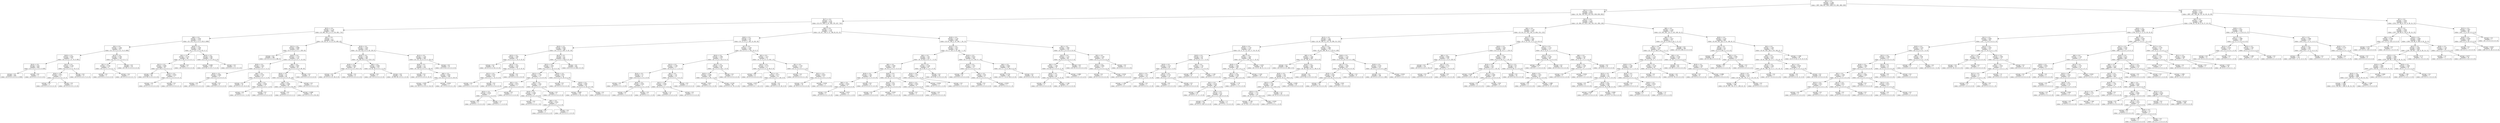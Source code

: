 digraph Tree {
node [shape=box] ;
0 [label="X[2] <= 0.5\nentropy = 3.168\nsamples = 8509\nvalue = [997, 944, 947, 959, 1000, 972, 891, 860, 939]"] ;
1 [label="X[11] <= 0.5\nentropy = 2.935\nsamples = 6220\nvalue = [0, 763, 783, 923, 253, 931, 828, 836, 903]"] ;
0 -> 1 [labeldistance=2.5, labelangle=45, headlabel="True"] ;
2 [label="X[17] <= 0.5\nentropy = 2.52\nsamples = 3156\nvalue = [0, 473, 308, 0, 19, 788, 276, 547, 745]"] ;
1 -> 2 ;
3 [label="X[23] <= 0.5\nentropy = 2.178\nsamples = 1965\nvalue = [0, 366, 202, 0, 4, 0, 214, 465, 714]"] ;
2 -> 3 ;
4 [label="X[8] <= 0.5\nentropy = 1.634\nsamples = 1121\nvalue = [0, 134, 155, 0, 4, 0, 159, 0, 669]"] ;
3 -> 4 ;
5 [label="X[5] <= 0.5\nentropy = 1.045\nsamples = 877\nvalue = [0, 131, 0, 0, 4, 0, 74, 0, 668]"] ;
4 -> 5 ;
6 [label="X[20] <= 0.5\nentropy = 0.497\nsamples = 737\nvalue = [0, 0, 0, 0, 2, 0, 74, 0, 661]"] ;
5 -> 6 ;
7 [label="X[14] <= 0.5\nentropy = 0.03\nsamples = 660\nvalue = [0, 0, 0, 0, 2, 0, 0, 0, 658]"] ;
6 -> 7 ;
8 [label="entropy = 0.0\nsamples = 658\nvalue = [0, 0, 0, 0, 0, 0, 0, 0, 658]"] ;
7 -> 8 ;
9 [label="entropy = 0.0\nsamples = 2\nvalue = [0, 0, 0, 0, 2, 0, 0, 0, 0]"] ;
7 -> 9 ;
10 [label="X[15] <= 0.5\nentropy = 0.238\nsamples = 77\nvalue = [0, 0, 0, 0, 0, 0, 74, 0, 3]"] ;
6 -> 10 ;
11 [label="X[24] <= 0.5\nentropy = 0.971\nsamples = 5\nvalue = [0, 0, 0, 0, 0, 0, 2, 0, 3]"] ;
10 -> 11 ;
12 [label="entropy = 0.0\nsamples = 3\nvalue = [0, 0, 0, 0, 0, 0, 0, 0, 3]"] ;
11 -> 12 ;
13 [label="entropy = 0.0\nsamples = 2\nvalue = [0, 0, 0, 0, 0, 0, 2, 0, 0]"] ;
11 -> 13 ;
14 [label="entropy = 0.0\nsamples = 72\nvalue = [0, 0, 0, 0, 0, 0, 72, 0, 0]"] ;
10 -> 14 ;
15 [label="X[13] <= 0.5\nentropy = 0.393\nsamples = 140\nvalue = [0, 131, 0, 0, 2, 0, 0, 0, 7]"] ;
5 -> 15 ;
16 [label="X[1] <= 0.5\nentropy = 0.764\nsamples = 9\nvalue = [0, 0, 0, 0, 2, 0, 0, 0, 7]"] ;
15 -> 16 ;
17 [label="entropy = 0.0\nsamples = 2\nvalue = [0, 0, 0, 0, 2, 0, 0, 0, 0]"] ;
16 -> 17 ;
18 [label="entropy = 0.0\nsamples = 7\nvalue = [0, 0, 0, 0, 0, 0, 0, 0, 7]"] ;
16 -> 18 ;
19 [label="entropy = 0.0\nsamples = 131\nvalue = [0, 131, 0, 0, 0, 0, 0, 0, 0]"] ;
15 -> 19 ;
20 [label="X[20] <= 0.5\nentropy = 1.056\nsamples = 244\nvalue = [0, 3, 155, 0, 0, 0, 85, 0, 1]"] ;
4 -> 20 ;
21 [label="X[5] <= 0.5\nentropy = 0.279\nsamples = 98\nvalue = [0, 3, 94, 0, 0, 0, 0, 0, 1]"] ;
20 -> 21 ;
22 [label="X[12] <= 0.5\nentropy = 0.084\nsamples = 95\nvalue = [0, 0, 94, 0, 0, 0, 0, 0, 1]"] ;
21 -> 22 ;
23 [label="entropy = 0.0\nsamples = 92\nvalue = [0, 0, 92, 0, 0, 0, 0, 0, 0]"] ;
22 -> 23 ;
24 [label="X[22] <= 0.5\nentropy = 0.918\nsamples = 3\nvalue = [0, 0, 2, 0, 0, 0, 0, 0, 1]"] ;
22 -> 24 ;
25 [label="entropy = 0.0\nsamples = 2\nvalue = [0, 0, 2, 0, 0, 0, 0, 0, 0]"] ;
24 -> 25 ;
26 [label="entropy = 0.0\nsamples = 1\nvalue = [0, 0, 0, 0, 0, 0, 0, 0, 1]"] ;
24 -> 26 ;
27 [label="entropy = 0.0\nsamples = 3\nvalue = [0, 3, 0, 0, 0, 0, 0, 0, 0]"] ;
21 -> 27 ;
28 [label="X[10] <= 0.5\nentropy = 0.98\nsamples = 146\nvalue = [0, 0, 61, 0, 0, 0, 85, 0, 0]"] ;
20 -> 28 ;
29 [label="entropy = 0.995\nsamples = 133\nvalue = [0, 0, 61, 0, 0, 0, 72, 0, 0]"] ;
28 -> 29 ;
30 [label="entropy = 0.0\nsamples = 13\nvalue = [0, 0, 0, 0, 0, 0, 13, 0, 0]"] ;
28 -> 30 ;
31 [label="X[5] <= 0.5\nentropy = 1.7\nsamples = 844\nvalue = [0, 232, 47, 0, 0, 0, 55, 465, 45]"] ;
3 -> 31 ;
32 [label="X[12] <= 0.5\nentropy = 0.888\nsamples = 410\nvalue = [0, 0, 9, 0, 0, 0, 17, 339, 45]"] ;
31 -> 32 ;
33 [label="entropy = 0.0\nsamples = 286\nvalue = [0, 0, 0, 0, 0, 0, 0, 286, 0]"] ;
32 -> 33 ;
34 [label="X[19] <= 0.5\nentropy = 1.723\nsamples = 124\nvalue = [0, 0, 9, 0, 0, 0, 17, 53, 45]"] ;
32 -> 34 ;
35 [label="X[20] <= 0.5\nentropy = 1.624\nsamples = 32\nvalue = [0, 0, 9, 0, 0, 0, 17, 4, 2]"] ;
34 -> 35 ;
36 [label="X[25] <= 0.5\nentropy = 0.684\nsamples = 11\nvalue = [0, 0, 9, 0, 0, 0, 0, 0, 2]"] ;
35 -> 36 ;
37 [label="entropy = 0.0\nsamples = 2\nvalue = [0, 0, 0, 0, 0, 0, 0, 0, 2]"] ;
36 -> 37 ;
38 [label="entropy = 0.0\nsamples = 9\nvalue = [0, 0, 9, 0, 0, 0, 0, 0, 0]"] ;
36 -> 38 ;
39 [label="X[9] <= 0.5\nentropy = 0.702\nsamples = 21\nvalue = [0, 0, 0, 0, 0, 0, 17, 4, 0]"] ;
35 -> 39 ;
40 [label="entropy = 0.0\nsamples = 10\nvalue = [0, 0, 0, 0, 0, 0, 10, 0, 0]"] ;
39 -> 40 ;
41 [label="X[3] <= 0.5\nentropy = 0.946\nsamples = 11\nvalue = [0, 0, 0, 0, 0, 0, 7, 4, 0]"] ;
39 -> 41 ;
42 [label="entropy = 0.0\nsamples = 7\nvalue = [0, 0, 0, 0, 0, 0, 7, 0, 0]"] ;
41 -> 42 ;
43 [label="entropy = 0.0\nsamples = 4\nvalue = [0, 0, 0, 0, 0, 0, 0, 4, 0]"] ;
41 -> 43 ;
44 [label="X[8] <= 0.5\nentropy = 0.997\nsamples = 92\nvalue = [0, 0, 0, 0, 0, 0, 0, 49, 43]"] ;
34 -> 44 ;
45 [label="X[24] <= 0.5\nentropy = 1.0\nsamples = 84\nvalue = [0, 0, 0, 0, 0, 0, 0, 41, 43]"] ;
44 -> 45 ;
46 [label="X[6] <= 0.5\nentropy = 0.998\nsamples = 82\nvalue = [0, 0, 0, 0, 0, 0, 0, 39, 43]"] ;
45 -> 46 ;
47 [label="entropy = 0.0\nsamples = 1\nvalue = [0, 0, 0, 0, 0, 0, 0, 0, 1]"] ;
46 -> 47 ;
48 [label="entropy = 0.999\nsamples = 81\nvalue = [0, 0, 0, 0, 0, 0, 0, 39, 42]"] ;
46 -> 48 ;
49 [label="entropy = 0.0\nsamples = 2\nvalue = [0, 0, 0, 0, 0, 0, 0, 2, 0]"] ;
45 -> 49 ;
50 [label="entropy = 0.0\nsamples = 8\nvalue = [0, 0, 0, 0, 0, 0, 0, 8, 0]"] ;
44 -> 50 ;
51 [label="X[19] <= 0.5\nentropy = 1.616\nsamples = 434\nvalue = [0, 232, 38, 0, 0, 0, 38, 126, 0]"] ;
31 -> 51 ;
52 [label="X[16] <= 0.5\nentropy = 1.361\nsamples = 166\nvalue = [0, 100, 28, 0, 0, 0, 38, 0, 0]"] ;
51 -> 52 ;
53 [label="X[18] <= 0.5\nentropy = 0.684\nsamples = 44\nvalue = [0, 8, 0, 0, 0, 0, 36, 0, 0]"] ;
52 -> 53 ;
54 [label="entropy = 0.0\nsamples = 36\nvalue = [0, 0, 0, 0, 0, 0, 36, 0, 0]"] ;
53 -> 54 ;
55 [label="entropy = 0.0\nsamples = 8\nvalue = [0, 8, 0, 0, 0, 0, 0, 0, 0]"] ;
53 -> 55 ;
56 [label="X[8] <= 0.5\nentropy = 0.892\nsamples = 122\nvalue = [0, 92, 28, 0, 0, 0, 2, 0, 0]"] ;
52 -> 56 ;
57 [label="entropy = 0.0\nsamples = 2\nvalue = [0, 2, 0, 0, 0, 0, 0, 0, 0]"] ;
56 -> 57 ;
58 [label="entropy = 0.9\nsamples = 120\nvalue = [0, 90, 28, 0, 0, 0, 2, 0, 0]"] ;
56 -> 58 ;
59 [label="X[13] <= 0.5\nentropy = 1.192\nsamples = 268\nvalue = [0, 132, 10, 0, 0, 0, 0, 126, 0]"] ;
51 -> 59 ;
60 [label="X[26] <= 0.5\nentropy = 1.0\nsamples = 258\nvalue = [0, 132, 0, 0, 0, 0, 0, 126, 0]"] ;
59 -> 60 ;
61 [label="entropy = 0.0\nsamples = 10\nvalue = [0, 0, 0, 0, 0, 0, 0, 10, 0]"] ;
60 -> 61 ;
62 [label="X[8] <= 0.5\nentropy = 0.997\nsamples = 248\nvalue = [0, 132, 0, 0, 0, 0, 0, 116, 0]"] ;
60 -> 62 ;
63 [label="entropy = 0.997\nsamples = 245\nvalue = [0, 131, 0, 0, 0, 0, 0, 114, 0]"] ;
62 -> 63 ;
64 [label="entropy = 0.918\nsamples = 3\nvalue = [0, 1, 0, 0, 0, 0, 0, 2, 0]"] ;
62 -> 64 ;
65 [label="entropy = 0.0\nsamples = 10\nvalue = [0, 0, 10, 0, 0, 0, 0, 0, 0]"] ;
59 -> 65 ;
66 [label="X[8] <= 0.5\nentropy = 1.721\nsamples = 1191\nvalue = [0, 107, 106, 0, 15, 788, 62, 82, 31]"] ;
2 -> 66 ;
67 [label="X[20] <= 0.5\nentropy = 1.07\nsamples = 731\nvalue = [0, 15, 0, 0, 5, 592, 55, 48, 16]"] ;
66 -> 67 ;
68 [label="X[10] <= 0.5\nentropy = 0.641\nsamples = 548\nvalue = [0, 2, 0, 0, 3, 487, 0, 42, 14]"] ;
67 -> 68 ;
69 [label="X[23] <= 0.5\nentropy = 1.097\nsamples = 67\nvalue = [0, 0, 0, 0, 1, 33, 0, 33, 0]"] ;
68 -> 69 ;
70 [label="entropy = 0.0\nsamples = 18\nvalue = [0, 0, 0, 0, 0, 18, 0, 0, 0]"] ;
69 -> 70 ;
71 [label="X[13] <= 0.5\nentropy = 1.021\nsamples = 49\nvalue = [0, 0, 0, 0, 1, 15, 0, 33, 0]"] ;
69 -> 71 ;
72 [label="X[12] <= 0.5\nentropy = 0.337\nsamples = 16\nvalue = [0, 0, 0, 0, 1, 15, 0, 0, 0]"] ;
71 -> 72 ;
73 [label="entropy = 0.0\nsamples = 1\nvalue = [0, 0, 0, 0, 1, 0, 0, 0, 0]"] ;
72 -> 73 ;
74 [label="entropy = 0.0\nsamples = 15\nvalue = [0, 0, 0, 0, 0, 15, 0, 0, 0]"] ;
72 -> 74 ;
75 [label="entropy = 0.0\nsamples = 33\nvalue = [0, 0, 0, 0, 0, 0, 0, 33, 0]"] ;
71 -> 75 ;
76 [label="X[13] <= 0.5\nentropy = 0.4\nsamples = 481\nvalue = [0, 2, 0, 0, 2, 454, 0, 9, 14]"] ;
68 -> 76 ;
77 [label="X[22] <= 0.5\nentropy = 1.832\nsamples = 51\nvalue = [0, 2, 0, 0, 2, 24, 0, 9, 14]"] ;
76 -> 77 ;
78 [label="X[12] <= 0.5\nentropy = 1.703\nsamples = 17\nvalue = [0, 2, 0, 0, 2, 4, 0, 9, 0]"] ;
77 -> 78 ;
79 [label="X[5] <= 0.5\nentropy = 0.971\nsamples = 5\nvalue = [0, 0, 0, 0, 2, 3, 0, 0, 0]"] ;
78 -> 79 ;
80 [label="X[25] <= 0.5\nentropy = 0.918\nsamples = 3\nvalue = [0, 0, 0, 0, 2, 1, 0, 0, 0]"] ;
79 -> 80 ;
81 [label="entropy = 0.0\nsamples = 1\nvalue = [0, 0, 0, 0, 1, 0, 0, 0, 0]"] ;
80 -> 81 ;
82 [label="entropy = 1.0\nsamples = 2\nvalue = [0, 0, 0, 0, 1, 1, 0, 0, 0]"] ;
80 -> 82 ;
83 [label="entropy = 0.0\nsamples = 2\nvalue = [0, 0, 0, 0, 0, 2, 0, 0, 0]"] ;
79 -> 83 ;
84 [label="X[5] <= 0.5\nentropy = 1.041\nsamples = 12\nvalue = [0, 2, 0, 0, 0, 1, 0, 9, 0]"] ;
78 -> 84 ;
85 [label="X[18] <= 0.5\nentropy = 0.469\nsamples = 10\nvalue = [0, 0, 0, 0, 0, 1, 0, 9, 0]"] ;
84 -> 85 ;
86 [label="entropy = 0.0\nsamples = 7\nvalue = [0, 0, 0, 0, 0, 0, 0, 7, 0]"] ;
85 -> 86 ;
87 [label="X[0] <= 0.5\nentropy = 0.918\nsamples = 3\nvalue = [0, 0, 0, 0, 0, 1, 0, 2, 0]"] ;
85 -> 87 ;
88 [label="entropy = 0.0\nsamples = 2\nvalue = [0, 0, 0, 0, 0, 0, 0, 2, 0]"] ;
87 -> 88 ;
89 [label="entropy = 0.0\nsamples = 1\nvalue = [0, 0, 0, 0, 0, 1, 0, 0, 0]"] ;
87 -> 89 ;
90 [label="entropy = 0.0\nsamples = 2\nvalue = [0, 2, 0, 0, 0, 0, 0, 0, 0]"] ;
84 -> 90 ;
91 [label="X[26] <= 0.5\nentropy = 0.977\nsamples = 34\nvalue = [0, 0, 0, 0, 0, 20, 0, 0, 14]"] ;
77 -> 91 ;
92 [label="entropy = 0.0\nsamples = 4\nvalue = [0, 0, 0, 0, 0, 4, 0, 0, 0]"] ;
91 -> 92 ;
93 [label="X[19] <= 0.5\nentropy = 0.997\nsamples = 30\nvalue = [0, 0, 0, 0, 0, 16, 0, 0, 14]"] ;
91 -> 93 ;
94 [label="entropy = 0.992\nsamples = 29\nvalue = [0, 0, 0, 0, 0, 16, 0, 0, 13]"] ;
93 -> 94 ;
95 [label="entropy = 0.0\nsamples = 1\nvalue = [0, 0, 0, 0, 0, 0, 0, 0, 1]"] ;
93 -> 95 ;
96 [label="entropy = 0.0\nsamples = 430\nvalue = [0, 0, 0, 0, 0, 430, 0, 0, 0]"] ;
76 -> 96 ;
97 [label="X[7] <= 0.5\nentropy = 1.556\nsamples = 183\nvalue = [0, 13, 0, 0, 2, 105, 55, 6, 2]"] ;
67 -> 97 ;
98 [label="X[24] <= 0.5\nentropy = 1.004\nsamples = 111\nvalue = [0, 2, 0, 0, 2, 92, 9, 4, 2]"] ;
97 -> 98 ;
99 [label="X[13] <= 0.5\nentropy = 2.108\nsamples = 17\nvalue = [0, 0, 0, 0, 2, 7, 2, 4, 2]"] ;
98 -> 99 ;
100 [label="X[14] <= 0.5\nentropy = 1.0\nsamples = 4\nvalue = [0, 0, 0, 0, 2, 0, 2, 0, 0]"] ;
99 -> 100 ;
101 [label="entropy = 0.0\nsamples = 1\nvalue = [0, 0, 0, 0, 0, 0, 1, 0, 0]"] ;
100 -> 101 ;
102 [label="X[26] <= 0.5\nentropy = 0.918\nsamples = 3\nvalue = [0, 0, 0, 0, 2, 0, 1, 0, 0]"] ;
100 -> 102 ;
103 [label="entropy = 0.0\nsamples = 2\nvalue = [0, 0, 0, 0, 2, 0, 0, 0, 0]"] ;
102 -> 103 ;
104 [label="entropy = 0.0\nsamples = 1\nvalue = [0, 0, 0, 0, 0, 0, 1, 0, 0]"] ;
102 -> 104 ;
105 [label="X[5] <= 0.5\nentropy = 1.42\nsamples = 13\nvalue = [0, 0, 0, 0, 0, 7, 0, 4, 2]"] ;
99 -> 105 ;
106 [label="X[21] <= 0.5\nentropy = 0.946\nsamples = 11\nvalue = [0, 0, 0, 0, 0, 7, 0, 4, 0]"] ;
105 -> 106 ;
107 [label="entropy = 1.0\nsamples = 8\nvalue = [0, 0, 0, 0, 0, 4, 0, 4, 0]"] ;
106 -> 107 ;
108 [label="entropy = 0.0\nsamples = 3\nvalue = [0, 0, 0, 0, 0, 3, 0, 0, 0]"] ;
106 -> 108 ;
109 [label="entropy = 0.0\nsamples = 2\nvalue = [0, 0, 0, 0, 0, 0, 0, 0, 2]"] ;
105 -> 109 ;
110 [label="X[22] <= 0.5\nentropy = 0.529\nsamples = 94\nvalue = [0, 2, 0, 0, 0, 85, 7, 0, 0]"] ;
98 -> 110 ;
111 [label="X[23] <= 0.5\nentropy = 0.388\nsamples = 92\nvalue = [0, 0, 0, 0, 0, 85, 7, 0, 0]"] ;
110 -> 111 ;
112 [label="entropy = 0.811\nsamples = 8\nvalue = [0, 0, 0, 0, 0, 6, 2, 0, 0]"] ;
111 -> 112 ;
113 [label="entropy = 0.326\nsamples = 84\nvalue = [0, 0, 0, 0, 0, 79, 5, 0, 0]"] ;
111 -> 113 ;
114 [label="entropy = 0.0\nsamples = 2\nvalue = [0, 2, 0, 0, 0, 0, 0, 0, 0]"] ;
110 -> 114 ;
115 [label="X[5] <= 0.5\nentropy = 1.417\nsamples = 72\nvalue = [0, 11, 0, 0, 0, 13, 46, 2, 0]"] ;
97 -> 115 ;
116 [label="X[23] <= 0.5\nentropy = 0.775\nsamples = 57\nvalue = [0, 0, 0, 0, 0, 13, 44, 0, 0]"] ;
115 -> 116 ;
117 [label="entropy = 0.0\nsamples = 6\nvalue = [0, 0, 0, 0, 0, 6, 0, 0, 0]"] ;
116 -> 117 ;
118 [label="X[1] <= 0.5\nentropy = 0.577\nsamples = 51\nvalue = [0, 0, 0, 0, 0, 7, 44, 0, 0]"] ;
116 -> 118 ;
119 [label="entropy = 0.977\nsamples = 17\nvalue = [0, 0, 0, 0, 0, 7, 10, 0, 0]"] ;
118 -> 119 ;
120 [label="entropy = 0.0\nsamples = 34\nvalue = [0, 0, 0, 0, 0, 0, 34, 0, 0]"] ;
118 -> 120 ;
121 [label="X[1] <= 0.5\nentropy = 1.103\nsamples = 15\nvalue = [0, 11, 0, 0, 0, 0, 2, 2, 0]"] ;
115 -> 121 ;
122 [label="entropy = 0.0\nsamples = 2\nvalue = [0, 0, 0, 0, 0, 0, 0, 2, 0]"] ;
121 -> 122 ;
123 [label="X[21] <= 0.5\nentropy = 0.619\nsamples = 13\nvalue = [0, 11, 0, 0, 0, 0, 2, 0, 0]"] ;
121 -> 123 ;
124 [label="entropy = 0.0\nsamples = 10\nvalue = [0, 10, 0, 0, 0, 0, 0, 0, 0]"] ;
123 -> 124 ;
125 [label="entropy = 0.918\nsamples = 3\nvalue = [0, 1, 0, 0, 0, 0, 2, 0, 0]"] ;
123 -> 125 ;
126 [label="X[18] <= 0.5\nentropy = 2.128\nsamples = 460\nvalue = [0, 92, 106, 0, 10, 196, 7, 34, 15]"] ;
66 -> 126 ;
127 [label="X[13] <= 0.5\nentropy = 1.671\nsamples = 342\nvalue = [0, 27, 101, 0, 10, 190, 7, 1, 6]"] ;
126 -> 127 ;
128 [label="X[4] <= 0.5\nentropy = 1.63\nsamples = 143\nvalue = [0, 10, 89, 0, 10, 27, 7, 0, 0]"] ;
127 -> 128 ;
129 [label="X[0] <= 0.5\nentropy = 2.009\nsamples = 56\nvalue = [0, 10, 5, 0, 8, 27, 6, 0, 0]"] ;
128 -> 129 ;
130 [label="X[19] <= 0.5\nentropy = 1.041\nsamples = 36\nvalue = [0, 0, 0, 0, 3, 27, 6, 0, 0]"] ;
129 -> 130 ;
131 [label="X[9] <= 0.5\nentropy = 0.918\nsamples = 9\nvalue = [0, 0, 0, 0, 3, 0, 6, 0, 0]"] ;
130 -> 131 ;
132 [label="entropy = 0.0\nsamples = 5\nvalue = [0, 0, 0, 0, 0, 0, 5, 0, 0]"] ;
131 -> 132 ;
133 [label="entropy = 0.811\nsamples = 4\nvalue = [0, 0, 0, 0, 3, 0, 1, 0, 0]"] ;
131 -> 133 ;
134 [label="entropy = 0.0\nsamples = 27\nvalue = [0, 0, 0, 0, 0, 27, 0, 0, 0]"] ;
130 -> 134 ;
135 [label="X[20] <= 0.5\nentropy = 1.5\nsamples = 20\nvalue = [0, 10, 5, 0, 5, 0, 0, 0, 0]"] ;
129 -> 135 ;
136 [label="X[14] <= 0.5\nentropy = 0.65\nsamples = 12\nvalue = [0, 10, 0, 0, 2, 0, 0, 0, 0]"] ;
135 -> 136 ;
137 [label="entropy = 0.0\nsamples = 9\nvalue = [0, 9, 0, 0, 0, 0, 0, 0, 0]"] ;
136 -> 137 ;
138 [label="entropy = 0.918\nsamples = 3\nvalue = [0, 1, 0, 0, 2, 0, 0, 0, 0]"] ;
136 -> 138 ;
139 [label="X[25] <= 0.5\nentropy = 0.954\nsamples = 8\nvalue = [0, 0, 5, 0, 3, 0, 0, 0, 0]"] ;
135 -> 139 ;
140 [label="entropy = 0.0\nsamples = 3\nvalue = [0, 0, 0, 0, 3, 0, 0, 0, 0]"] ;
139 -> 140 ;
141 [label="entropy = 0.0\nsamples = 5\nvalue = [0, 0, 5, 0, 0, 0, 0, 0, 0]"] ;
139 -> 141 ;
142 [label="X[1] <= 0.5\nentropy = 0.248\nsamples = 87\nvalue = [0, 0, 84, 0, 2, 0, 1, 0, 0]"] ;
128 -> 142 ;
143 [label="X[14] <= 0.5\nentropy = 1.522\nsamples = 5\nvalue = [0, 0, 2, 0, 2, 0, 1, 0, 0]"] ;
142 -> 143 ;
144 [label="entropy = 0.918\nsamples = 3\nvalue = [0, 0, 2, 0, 0, 0, 1, 0, 0]"] ;
143 -> 144 ;
145 [label="entropy = 0.0\nsamples = 2\nvalue = [0, 0, 0, 0, 2, 0, 0, 0, 0]"] ;
143 -> 145 ;
146 [label="entropy = 0.0\nsamples = 82\nvalue = [0, 0, 82, 0, 0, 0, 0, 0, 0]"] ;
142 -> 146 ;
147 [label="X[10] <= 0.5\nentropy = 0.974\nsamples = 199\nvalue = [0, 17, 12, 0, 0, 163, 0, 1, 6]"] ;
127 -> 147 ;
148 [label="X[19] <= 0.5\nentropy = 1.325\nsamples = 12\nvalue = [0, 0, 5, 0, 0, 0, 0, 1, 6]"] ;
147 -> 148 ;
149 [label="entropy = 0.0\nsamples = 6\nvalue = [0, 0, 0, 0, 0, 0, 0, 0, 6]"] ;
148 -> 149 ;
150 [label="X[4] <= 0.5\nentropy = 0.65\nsamples = 6\nvalue = [0, 0, 5, 0, 0, 0, 0, 1, 0]"] ;
148 -> 150 ;
151 [label="entropy = 0.0\nsamples = 3\nvalue = [0, 0, 3, 0, 0, 0, 0, 0, 0]"] ;
150 -> 151 ;
152 [label="entropy = 0.918\nsamples = 3\nvalue = [0, 0, 2, 0, 0, 0, 0, 1, 0]"] ;
150 -> 152 ;
153 [label="X[4] <= 0.5\nentropy = 0.665\nsamples = 187\nvalue = [0, 17, 7, 0, 0, 163, 0, 0, 0]"] ;
147 -> 153 ;
154 [label="entropy = 0.795\nsamples = 144\nvalue = [0, 17, 7, 0, 0, 120, 0, 0, 0]"] ;
153 -> 154 ;
155 [label="entropy = 0.0\nsamples = 43\nvalue = [0, 0, 0, 0, 0, 43, 0, 0, 0]"] ;
153 -> 155 ;
156 [label="X[1] <= 0.5\nentropy = 1.683\nsamples = 118\nvalue = [0, 65, 5, 0, 0, 6, 0, 33, 9]"] ;
126 -> 156 ;
157 [label="X[22] <= 0.5\nentropy = 1.152\nsamples = 98\nvalue = [0, 65, 0, 0, 0, 6, 0, 27, 0]"] ;
156 -> 157 ;
158 [label="X[4] <= 0.5\nentropy = 1.284\nsamples = 76\nvalue = [0, 43, 0, 0, 0, 6, 0, 27, 0]"] ;
157 -> 158 ;
159 [label="X[26] <= 0.5\nentropy = 1.15\nsamples = 69\nvalue = [0, 43, 0, 0, 0, 3, 0, 23, 0]"] ;
158 -> 159 ;
160 [label="entropy = 0.0\nsamples = 2\nvalue = [0, 2, 0, 0, 0, 0, 0, 0, 0]"] ;
159 -> 160 ;
161 [label="entropy = 1.164\nsamples = 67\nvalue = [0, 41, 0, 0, 0, 3, 0, 23, 0]"] ;
159 -> 161 ;
162 [label="entropy = 0.985\nsamples = 7\nvalue = [0, 0, 0, 0, 0, 3, 0, 4, 0]"] ;
158 -> 162 ;
163 [label="entropy = 0.0\nsamples = 22\nvalue = [0, 22, 0, 0, 0, 0, 0, 0, 0]"] ;
157 -> 163 ;
164 [label="X[5] <= 0.5\nentropy = 1.539\nsamples = 20\nvalue = [0, 0, 5, 0, 0, 0, 0, 6, 9]"] ;
156 -> 164 ;
165 [label="X[13] <= 0.5\nentropy = 0.994\nsamples = 11\nvalue = [0, 0, 5, 0, 0, 0, 0, 6, 0]"] ;
164 -> 165 ;
166 [label="entropy = 0.0\nsamples = 2\nvalue = [0, 0, 2, 0, 0, 0, 0, 0, 0]"] ;
165 -> 166 ;
167 [label="entropy = 0.918\nsamples = 9\nvalue = [0, 0, 3, 0, 0, 0, 0, 6, 0]"] ;
165 -> 167 ;
168 [label="entropy = 0.0\nsamples = 9\nvalue = [0, 0, 0, 0, 0, 0, 0, 0, 9]"] ;
164 -> 168 ;
169 [label="X[12] <= 0.5\nentropy = 2.737\nsamples = 3064\nvalue = [0, 290, 475, 923, 234, 143, 552, 289, 158]"] ;
1 -> 169 ;
170 [label="X[4] <= 0.5\nentropy = 2.719\nsamples = 1497\nvalue = [0, 54, 212, 182, 234, 23, 404, 235, 153]"] ;
169 -> 170 ;
171 [label="X[13] <= 0.5\nentropy = 2.44\nsamples = 1098\nvalue = [0, 54, 189, 51, 222, 19, 394, 16, 153]"] ;
170 -> 171 ;
172 [label="X[26] <= 0.5\nentropy = 1.718\nsamples = 322\nvalue = [0, 11, 21, 13, 222, 17, 24, 10, 4]"] ;
171 -> 172 ;
173 [label="X[18] <= 0.5\nentropy = 2.47\nsamples = 36\nvalue = [0, 8, 9, 6, 3, 3, 7, 0, 0]"] ;
172 -> 173 ;
174 [label="X[19] <= 0.5\nentropy = 1.513\nsamples = 20\nvalue = [0, 0, 9, 4, 0, 0, 7, 0, 0]"] ;
173 -> 174 ;
175 [label="X[25] <= 0.5\nentropy = 1.157\nsamples = 10\nvalue = [0, 0, 1, 2, 0, 0, 7, 0, 0]"] ;
174 -> 175 ;
176 [label="entropy = 1.299\nsamples = 8\nvalue = [0, 0, 1, 2, 0, 0, 5, 0, 0]"] ;
175 -> 176 ;
177 [label="entropy = 0.0\nsamples = 2\nvalue = [0, 0, 0, 0, 0, 0, 2, 0, 0]"] ;
175 -> 177 ;
178 [label="X[25] <= 0.5\nentropy = 0.722\nsamples = 10\nvalue = [0, 0, 8, 2, 0, 0, 0, 0, 0]"] ;
174 -> 178 ;
179 [label="entropy = 0.0\nsamples = 2\nvalue = [0, 0, 0, 2, 0, 0, 0, 0, 0]"] ;
178 -> 179 ;
180 [label="entropy = 0.0\nsamples = 8\nvalue = [0, 0, 8, 0, 0, 0, 0, 0, 0]"] ;
178 -> 180 ;
181 [label="X[3] <= 0.5\nentropy = 1.781\nsamples = 16\nvalue = [0, 8, 0, 2, 3, 3, 0, 0, 0]"] ;
173 -> 181 ;
182 [label="entropy = 0.0\nsamples = 8\nvalue = [0, 8, 0, 0, 0, 0, 0, 0, 0]"] ;
181 -> 182 ;
183 [label="entropy = 1.561\nsamples = 8\nvalue = [0, 0, 0, 2, 3, 3, 0, 0, 0]"] ;
181 -> 183 ;
184 [label="X[6] <= 0.5\nentropy = 1.397\nsamples = 286\nvalue = [0, 3, 12, 7, 219, 14, 17, 10, 4]"] ;
172 -> 184 ;
185 [label="X[18] <= 0.5\nentropy = 1.043\nsamples = 230\nvalue = [0, 1, 12, 7, 193, 3, 6, 5, 3]"] ;
184 -> 185 ;
186 [label="X[21] <= 0.5\nentropy = 0.706\nsamples = 210\nvalue = [0, 1, 7, 5, 188, 3, 6, 0, 0]"] ;
185 -> 186 ;
187 [label="X[5] <= 0.5\nentropy = 0.478\nsamples = 199\nvalue = [0, 1, 6, 2, 186, 3, 1, 0, 0]"] ;
186 -> 187 ;
188 [label="entropy = 1.341\nsamples = 37\nvalue = [0, 0, 4, 2, 27, 3, 1, 0, 0]"] ;
187 -> 188 ;
189 [label="X[15] <= 0.5\nentropy = 0.15\nsamples = 162\nvalue = [0, 1, 2, 0, 159, 0, 0, 0, 0]"] ;
187 -> 189 ;
190 [label="entropy = 0.0\nsamples = 158\nvalue = [0, 0, 0, 0, 158, 0, 0, 0, 0]"] ;
189 -> 190 ;
191 [label="entropy = 1.5\nsamples = 4\nvalue = [0, 1, 2, 0, 1, 0, 0, 0, 0]"] ;
189 -> 191 ;
192 [label="entropy = 1.79\nsamples = 11\nvalue = [0, 0, 1, 3, 2, 0, 5, 0, 0]"] ;
186 -> 192 ;
193 [label="entropy = 2.243\nsamples = 20\nvalue = [0, 0, 5, 2, 5, 0, 0, 5, 3]"] ;
185 -> 193 ;
194 [label="entropy = 2.023\nsamples = 56\nvalue = [0, 2, 0, 0, 26, 11, 11, 5, 1]"] ;
184 -> 194 ;
195 [label="X[1] <= 0.5\nentropy = 1.965\nsamples = 776\nvalue = [0, 43, 168, 38, 0, 2, 370, 6, 149]"] ;
171 -> 195 ;
196 [label="X[8] <= 0.5\nentropy = 1.362\nsamples = 580\nvalue = [0, 34, 158, 10, 0, 2, 370, 6, 0]"] ;
195 -> 196 ;
197 [label="entropy = 0.0\nsamples = 286\nvalue = [0, 0, 0, 0, 0, 0, 286, 0, 0]"] ;
196 -> 197 ;
198 [label="X[19] <= 0.5\nentropy = 1.687\nsamples = 294\nvalue = [0, 34, 158, 10, 0, 2, 84, 6, 0]"] ;
196 -> 198 ;
199 [label="X[16] <= 0.5\nentropy = 1.93\nsamples = 178\nvalue = [0, 34, 42, 10, 0, 2, 84, 6, 0]"] ;
198 -> 199 ;
200 [label="X[22] <= 0.5\nentropy = 1.763\nsamples = 160\nvalue = [0, 34, 32, 2, 0, 2, 84, 6, 0]"] ;
199 -> 200 ;
201 [label="X[25] <= 0.5\nentropy = 1.757\nsamples = 116\nvalue = [0, 12, 32, 2, 0, 2, 62, 6, 0]"] ;
200 -> 201 ;
202 [label="entropy = 1.763\nsamples = 113\nvalue = [0, 12, 30, 2, 0, 2, 61, 6, 0]"] ;
201 -> 202 ;
203 [label="entropy = 0.918\nsamples = 3\nvalue = [0, 0, 2, 0, 0, 0, 1, 0, 0]"] ;
201 -> 203 ;
204 [label="entropy = 1.0\nsamples = 44\nvalue = [0, 22, 0, 0, 0, 0, 22, 0, 0]"] ;
200 -> 204 ;
205 [label="entropy = 0.991\nsamples = 18\nvalue = [0, 0, 10, 8, 0, 0, 0, 0, 0]"] ;
199 -> 205 ;
206 [label="entropy = 0.0\nsamples = 116\nvalue = [0, 0, 116, 0, 0, 0, 0, 0, 0]"] ;
198 -> 206 ;
207 [label="X[26] <= 0.5\nentropy = 1.125\nsamples = 196\nvalue = [0, 9, 10, 28, 0, 0, 0, 0, 149]"] ;
195 -> 207 ;
208 [label="X[17] <= 0.5\nentropy = 1.404\nsamples = 45\nvalue = [0, 9, 10, 26, 0, 0, 0, 0, 0]"] ;
207 -> 208 ;
209 [label="X[19] <= 0.5\nentropy = 0.852\nsamples = 36\nvalue = [0, 0, 10, 26, 0, 0, 0, 0, 0]"] ;
208 -> 209 ;
210 [label="entropy = 0.0\nsamples = 24\nvalue = [0, 0, 0, 24, 0, 0, 0, 0, 0]"] ;
209 -> 210 ;
211 [label="entropy = 0.65\nsamples = 12\nvalue = [0, 0, 10, 2, 0, 0, 0, 0, 0]"] ;
209 -> 211 ;
212 [label="entropy = 0.0\nsamples = 9\nvalue = [0, 9, 0, 0, 0, 0, 0, 0, 0]"] ;
208 -> 212 ;
213 [label="X[19] <= 0.5\nentropy = 0.102\nsamples = 151\nvalue = [0, 0, 0, 2, 0, 0, 0, 0, 149]"] ;
207 -> 213 ;
214 [label="entropy = 0.0\nsamples = 148\nvalue = [0, 0, 0, 0, 0, 0, 0, 0, 148]"] ;
213 -> 214 ;
215 [label="entropy = 0.918\nsamples = 3\nvalue = [0, 0, 0, 2, 0, 0, 0, 0, 1]"] ;
213 -> 215 ;
216 [label="X[21] <= 0.5\nentropy = 1.592\nsamples = 399\nvalue = [0, 0, 23, 131, 12, 4, 10, 219, 0]"] ;
170 -> 216 ;
217 [label="X[20] <= 0.5\nentropy = 1.055\nsamples = 282\nvalue = [0, 0, 0, 44, 10, 2, 7, 219, 0]"] ;
216 -> 217 ;
218 [label="X[8] <= 0.5\nentropy = 0.065\nsamples = 129\nvalue = [0, 0, 0, 0, 1, 0, 0, 128, 0]"] ;
217 -> 218 ;
219 [label="entropy = 0.0\nsamples = 124\nvalue = [0, 0, 0, 0, 0, 0, 0, 124, 0]"] ;
218 -> 219 ;
220 [label="X[17] <= 0.5\nentropy = 0.722\nsamples = 5\nvalue = [0, 0, 0, 0, 1, 0, 0, 4, 0]"] ;
218 -> 220 ;
221 [label="entropy = 0.0\nsamples = 4\nvalue = [0, 0, 0, 0, 0, 0, 0, 4, 0]"] ;
220 -> 221 ;
222 [label="entropy = 0.0\nsamples = 1\nvalue = [0, 0, 0, 0, 1, 0, 0, 0, 0]"] ;
220 -> 222 ;
223 [label="X[6] <= 0.5\nentropy = 1.489\nsamples = 153\nvalue = [0, 0, 0, 44, 9, 2, 7, 91, 0]"] ;
217 -> 223 ;
224 [label="X[14] <= 0.5\nentropy = 1.011\nsamples = 102\nvalue = [0, 0, 0, 4, 9, 0, 7, 82, 0]"] ;
223 -> 224 ;
225 [label="entropy = 0.592\nsamples = 92\nvalue = [0, 0, 0, 3, 0, 0, 7, 82, 0]"] ;
224 -> 225 ;
226 [label="X[17] <= 0.5\nentropy = 0.469\nsamples = 10\nvalue = [0, 0, 0, 1, 9, 0, 0, 0, 0]"] ;
224 -> 226 ;
227 [label="entropy = 0.0\nsamples = 4\nvalue = [0, 0, 0, 0, 4, 0, 0, 0, 0]"] ;
226 -> 227 ;
228 [label="entropy = 0.65\nsamples = 6\nvalue = [0, 0, 0, 1, 5, 0, 0, 0, 0]"] ;
226 -> 228 ;
229 [label="X[17] <= 0.5\nentropy = 0.9\nsamples = 51\nvalue = [0, 0, 0, 40, 0, 2, 0, 9, 0]"] ;
223 -> 229 ;
230 [label="entropy = 0.0\nsamples = 10\nvalue = [0, 0, 0, 10, 0, 0, 0, 0, 0]"] ;
229 -> 230 ;
231 [label="X[26] <= 0.5\nentropy = 1.023\nsamples = 41\nvalue = [0, 0, 0, 30, 0, 2, 0, 9, 0]"] ;
229 -> 231 ;
232 [label="entropy = 0.0\nsamples = 3\nvalue = [0, 0, 0, 3, 0, 0, 0, 0, 0]"] ;
231 -> 232 ;
233 [label="entropy = 1.066\nsamples = 38\nvalue = [0, 0, 0, 27, 0, 2, 0, 9, 0]"] ;
231 -> 233 ;
234 [label="X[17] <= 0.5\nentropy = 1.115\nsamples = 117\nvalue = [0, 0, 23, 87, 2, 2, 3, 0, 0]"] ;
216 -> 234 ;
235 [label="X[13] <= 0.5\nentropy = 0.156\nsamples = 88\nvalue = [0, 0, 0, 86, 2, 0, 0, 0, 0]"] ;
234 -> 235 ;
236 [label="entropy = 0.918\nsamples = 3\nvalue = [0, 0, 0, 1, 2, 0, 0, 0, 0]"] ;
235 -> 236 ;
237 [label="entropy = 0.0\nsamples = 85\nvalue = [0, 0, 0, 85, 0, 0, 0, 0, 0]"] ;
235 -> 237 ;
238 [label="X[8] <= 0.5\nentropy = 1.037\nsamples = 29\nvalue = [0, 0, 23, 1, 0, 2, 3, 0, 0]"] ;
234 -> 238 ;
239 [label="X[19] <= 0.5\nentropy = 1.459\nsamples = 6\nvalue = [0, 0, 0, 1, 0, 2, 3, 0, 0]"] ;
238 -> 239 ;
240 [label="entropy = 0.0\nsamples = 3\nvalue = [0, 0, 0, 0, 0, 0, 3, 0, 0]"] ;
239 -> 240 ;
241 [label="entropy = 0.918\nsamples = 3\nvalue = [0, 0, 0, 1, 0, 2, 0, 0, 0]"] ;
239 -> 241 ;
242 [label="entropy = 0.0\nsamples = 23\nvalue = [0, 0, 23, 0, 0, 0, 0, 0, 0]"] ;
238 -> 242 ;
243 [label="X[8] <= 0.5\nentropy = 2.154\nsamples = 1567\nvalue = [0, 236, 263, 741, 0, 120, 148, 54, 5]"] ;
169 -> 243 ;
244 [label="X[6] <= 0.5\nentropy = 1.413\nsamples = 727\nvalue = [0, 167, 0, 459, 0, 85, 2, 12, 2]"] ;
243 -> 244 ;
245 [label="X[5] <= 0.5\nentropy = 1.733\nsamples = 437\nvalue = [0, 167, 0, 169, 0, 85, 2, 12, 2]"] ;
244 -> 245 ;
246 [label="X[23] <= 0.5\nentropy = 1.114\nsamples = 245\nvalue = [0, 0, 0, 161, 0, 77, 2, 3, 2]"] ;
245 -> 246 ;
247 [label="X[16] <= 0.5\nentropy = 1.166\nsamples = 163\nvalue = [0, 0, 0, 82, 0, 77, 2, 0, 2]"] ;
246 -> 247 ;
248 [label="X[22] <= 0.5\nentropy = 1.0\nsamples = 155\nvalue = [0, 0, 0, 78, 0, 77, 0, 0, 0]"] ;
247 -> 248 ;
249 [label="entropy = 0.0\nsamples = 9\nvalue = [0, 0, 0, 0, 0, 9, 0, 0, 0]"] ;
248 -> 249 ;
250 [label="X[18] <= 0.5\nentropy = 0.997\nsamples = 146\nvalue = [0, 0, 0, 78, 0, 68, 0, 0, 0]"] ;
248 -> 250 ;
251 [label="entropy = 0.918\nsamples = 9\nvalue = [0, 0, 0, 3, 0, 6, 0, 0, 0]"] ;
250 -> 251 ;
252 [label="entropy = 0.993\nsamples = 137\nvalue = [0, 0, 0, 75, 0, 62, 0, 0, 0]"] ;
250 -> 252 ;
253 [label="X[24] <= 0.5\nentropy = 1.5\nsamples = 8\nvalue = [0, 0, 0, 4, 0, 0, 2, 0, 2]"] ;
247 -> 253 ;
254 [label="entropy = 0.0\nsamples = 2\nvalue = [0, 0, 0, 0, 0, 0, 0, 0, 2]"] ;
253 -> 254 ;
255 [label="X[20] <= 0.5\nentropy = 0.918\nsamples = 6\nvalue = [0, 0, 0, 4, 0, 0, 2, 0, 0]"] ;
253 -> 255 ;
256 [label="entropy = 0.0\nsamples = 2\nvalue = [0, 0, 0, 2, 0, 0, 0, 0, 0]"] ;
255 -> 256 ;
257 [label="entropy = 1.0\nsamples = 4\nvalue = [0, 0, 0, 2, 0, 0, 2, 0, 0]"] ;
255 -> 257 ;
258 [label="X[4] <= 0.5\nentropy = 0.226\nsamples = 82\nvalue = [0, 0, 0, 79, 0, 0, 0, 3, 0]"] ;
246 -> 258 ;
259 [label="entropy = 0.0\nsamples = 3\nvalue = [0, 0, 0, 0, 0, 0, 0, 3, 0]"] ;
258 -> 259 ;
260 [label="entropy = 0.0\nsamples = 79\nvalue = [0, 0, 0, 79, 0, 0, 0, 0, 0]"] ;
258 -> 260 ;
261 [label="X[0] <= 0.5\nentropy = 0.764\nsamples = 192\nvalue = [0, 167, 0, 8, 0, 8, 0, 9, 0]"] ;
245 -> 261 ;
262 [label="entropy = 0.0\nsamples = 167\nvalue = [0, 167, 0, 0, 0, 0, 0, 0, 0]"] ;
261 -> 262 ;
263 [label="X[19] <= 0.5\nentropy = 1.583\nsamples = 25\nvalue = [0, 0, 0, 8, 0, 8, 0, 9, 0]"] ;
261 -> 263 ;
264 [label="entropy = 0.0\nsamples = 8\nvalue = [0, 0, 0, 8, 0, 0, 0, 0, 0]"] ;
263 -> 264 ;
265 [label="entropy = 0.998\nsamples = 17\nvalue = [0, 0, 0, 0, 0, 8, 0, 9, 0]"] ;
263 -> 265 ;
266 [label="entropy = 0.0\nsamples = 290\nvalue = [0, 0, 0, 290, 0, 0, 0, 0, 0]"] ;
244 -> 266 ;
267 [label="X[20] <= 0.5\nentropy = 2.224\nsamples = 840\nvalue = [0, 69, 263, 282, 0, 35, 146, 42, 3]"] ;
243 -> 267 ;
268 [label="X[0] <= 0.5\nentropy = 0.5\nsamples = 107\nvalue = [0, 4, 0, 98, 0, 5, 0, 0, 0]"] ;
267 -> 268 ;
269 [label="entropy = 0.0\nsamples = 98\nvalue = [0, 0, 0, 98, 0, 0, 0, 0, 0]"] ;
268 -> 269 ;
270 [label="X[5] <= 0.5\nentropy = 0.991\nsamples = 9\nvalue = [0, 4, 0, 0, 0, 5, 0, 0, 0]"] ;
268 -> 270 ;
271 [label="entropy = 0.0\nsamples = 5\nvalue = [0, 0, 0, 0, 0, 5, 0, 0, 0]"] ;
270 -> 271 ;
272 [label="entropy = 0.0\nsamples = 4\nvalue = [0, 4, 0, 0, 0, 0, 0, 0, 0]"] ;
270 -> 272 ;
273 [label="X[3] <= 0.5\nentropy = 2.262\nsamples = 733\nvalue = [0, 65, 263, 184, 0, 30, 146, 42, 3]"] ;
267 -> 273 ;
274 [label="X[4] <= 0.5\nentropy = 2.221\nsamples = 651\nvalue = [0, 65, 260, 141, 0, 17, 123, 42, 3]"] ;
273 -> 274 ;
275 [label="X[22] <= 0.5\nentropy = 2.303\nsamples = 577\nvalue = [0, 65, 198, 141, 0, 17, 111, 42, 3]"] ;
274 -> 275 ;
276 [label="X[16] <= 0.5\nentropy = 2.312\nsamples = 570\nvalue = [0, 65, 191, 141, 0, 17, 111, 42, 3]"] ;
275 -> 276 ;
277 [label="entropy = 2.312\nsamples = 568\nvalue = [0, 65, 191, 141, 0, 17, 109, 42, 3]"] ;
276 -> 277 ;
278 [label="entropy = 0.0\nsamples = 2\nvalue = [0, 0, 0, 0, 0, 0, 2, 0, 0]"] ;
276 -> 278 ;
279 [label="entropy = 0.0\nsamples = 7\nvalue = [0, 0, 7, 0, 0, 0, 0, 0, 0]"] ;
275 -> 279 ;
280 [label="X[1] <= 0.5\nentropy = 0.639\nsamples = 74\nvalue = [0, 0, 62, 0, 0, 0, 12, 0, 0]"] ;
274 -> 280 ;
281 [label="entropy = 0.0\nsamples = 12\nvalue = [0, 0, 0, 0, 0, 0, 12, 0, 0]"] ;
280 -> 281 ;
282 [label="entropy = 0.0\nsamples = 62\nvalue = [0, 0, 62, 0, 0, 0, 0, 0, 0]"] ;
280 -> 282 ;
283 [label="entropy = 1.599\nsamples = 82\nvalue = [0, 0, 3, 43, 0, 13, 23, 0, 0]"] ;
273 -> 283 ;
284 [label="X[14] <= 0.5\nentropy = 2.115\nsamples = 2289\nvalue = [997, 181, 164, 36, 747, 41, 63, 24, 36]"] ;
0 -> 284 [labeldistance=2.5, labelangle=-45, headlabel="False"] ;
285 [label="X[3] <= 0.5\nentropy = 1.363\nsamples = 965\nvalue = [744, 24, 78, 28, 0, 33, 27, 10, 21]"] ;
284 -> 285 ;
286 [label="X[26] <= 0.5\nentropy = 0.887\nsamples = 809\nvalue = [705, 24, 8, 27, 0, 13, 18, 10, 4]"] ;
285 -> 286 ;
287 [label="X[11] <= 0.5\nentropy = 2.604\nsamples = 64\nvalue = [14, 7, 4, 19, 0, 6, 9, 5, 0]"] ;
286 -> 287 ;
288 [label="X[20] <= 0.5\nentropy = 2.524\nsamples = 33\nvalue = [8, 4, 4, 0, 0, 6, 7, 4, 0]"] ;
287 -> 288 ;
289 [label="X[21] <= 0.5\nentropy = 2.284\nsamples = 21\nvalue = [3, 4, 4, 0, 0, 6, 0, 4, 0]"] ;
288 -> 289 ;
290 [label="X[18] <= 0.5\nentropy = 1.806\nsamples = 15\nvalue = [0, 4, 1, 0, 0, 6, 0, 4, 0]"] ;
289 -> 290 ;
291 [label="X[5] <= 0.5\nentropy = 1.406\nsamples = 8\nvalue = [0, 0, 1, 0, 0, 3, 0, 4, 0]"] ;
290 -> 291 ;
292 [label="X[13] <= 0.5\nentropy = 0.811\nsamples = 4\nvalue = [0, 0, 0, 0, 0, 3, 0, 1, 0]"] ;
291 -> 292 ;
293 [label="entropy = 0.0\nsamples = 3\nvalue = [0, 0, 0, 0, 0, 3, 0, 0, 0]"] ;
292 -> 293 ;
294 [label="entropy = 0.0\nsamples = 1\nvalue = [0, 0, 0, 0, 0, 0, 0, 1, 0]"] ;
292 -> 294 ;
295 [label="X[12] <= 0.5\nentropy = 0.811\nsamples = 4\nvalue = [0, 0, 1, 0, 0, 0, 0, 3, 0]"] ;
291 -> 295 ;
296 [label="entropy = 0.0\nsamples = 1\nvalue = [0, 0, 1, 0, 0, 0, 0, 0, 0]"] ;
295 -> 296 ;
297 [label="entropy = 0.0\nsamples = 3\nvalue = [0, 0, 0, 0, 0, 0, 0, 3, 0]"] ;
295 -> 297 ;
298 [label="X[17] <= 0.5\nentropy = 0.985\nsamples = 7\nvalue = [0, 4, 0, 0, 0, 3, 0, 0, 0]"] ;
290 -> 298 ;
299 [label="entropy = 0.0\nsamples = 3\nvalue = [0, 3, 0, 0, 0, 0, 0, 0, 0]"] ;
298 -> 299 ;
300 [label="X[13] <= 0.5\nentropy = 0.811\nsamples = 4\nvalue = [0, 1, 0, 0, 0, 3, 0, 0, 0]"] ;
298 -> 300 ;
301 [label="entropy = 0.0\nsamples = 1\nvalue = [0, 1, 0, 0, 0, 0, 0, 0, 0]"] ;
300 -> 301 ;
302 [label="entropy = 0.0\nsamples = 3\nvalue = [0, 0, 0, 0, 0, 3, 0, 0, 0]"] ;
300 -> 302 ;
303 [label="X[12] <= 0.5\nentropy = 1.0\nsamples = 6\nvalue = [3, 0, 3, 0, 0, 0, 0, 0, 0]"] ;
289 -> 303 ;
304 [label="entropy = 0.0\nsamples = 3\nvalue = [3, 0, 0, 0, 0, 0, 0, 0, 0]"] ;
303 -> 304 ;
305 [label="entropy = 0.0\nsamples = 3\nvalue = [0, 0, 3, 0, 0, 0, 0, 0, 0]"] ;
303 -> 305 ;
306 [label="X[8] <= 0.5\nentropy = 0.98\nsamples = 12\nvalue = [5, 0, 0, 0, 0, 0, 7, 0, 0]"] ;
288 -> 306 ;
307 [label="entropy = 0.0\nsamples = 5\nvalue = [5, 0, 0, 0, 0, 0, 0, 0, 0]"] ;
306 -> 307 ;
308 [label="entropy = 0.0\nsamples = 7\nvalue = [0, 0, 0, 0, 0, 0, 7, 0, 0]"] ;
306 -> 308 ;
309 [label="X[13] <= 0.5\nentropy = 1.632\nsamples = 31\nvalue = [6, 3, 0, 19, 0, 0, 2, 1, 0]"] ;
287 -> 309 ;
310 [label="X[7] <= 0.5\nentropy = 0.297\nsamples = 19\nvalue = [0, 1, 0, 18, 0, 0, 0, 0, 0]"] ;
309 -> 310 ;
311 [label="entropy = 0.0\nsamples = 18\nvalue = [0, 0, 0, 18, 0, 0, 0, 0, 0]"] ;
310 -> 311 ;
312 [label="entropy = 0.0\nsamples = 1\nvalue = [0, 1, 0, 0, 0, 0, 0, 0, 0]"] ;
310 -> 312 ;
313 [label="X[25] <= 0.5\nentropy = 1.959\nsamples = 12\nvalue = [6, 2, 0, 1, 0, 0, 2, 1, 0]"] ;
309 -> 313 ;
314 [label="X[5] <= 0.5\nentropy = 1.918\nsamples = 6\nvalue = [0, 2, 0, 1, 0, 0, 2, 1, 0]"] ;
313 -> 314 ;
315 [label="X[17] <= 0.5\nentropy = 1.0\nsamples = 2\nvalue = [0, 0, 0, 1, 0, 0, 0, 1, 0]"] ;
314 -> 315 ;
316 [label="entropy = 0.0\nsamples = 1\nvalue = [0, 0, 0, 1, 0, 0, 0, 0, 0]"] ;
315 -> 316 ;
317 [label="entropy = 0.0\nsamples = 1\nvalue = [0, 0, 0, 0, 0, 0, 0, 1, 0]"] ;
315 -> 317 ;
318 [label="entropy = 1.0\nsamples = 4\nvalue = [0, 2, 0, 0, 0, 0, 2, 0, 0]"] ;
314 -> 318 ;
319 [label="entropy = 0.0\nsamples = 6\nvalue = [6, 0, 0, 0, 0, 0, 0, 0, 0]"] ;
313 -> 319 ;
320 [label="X[6] <= 0.5\nentropy = 0.565\nsamples = 745\nvalue = [691, 17, 4, 8, 0, 7, 9, 5, 4]"] ;
286 -> 320 ;
321 [label="X[17] <= 0.5\nentropy = 0.345\nsamples = 710\nvalue = [681, 5, 4, 6, 0, 3, 9, 0, 2]"] ;
320 -> 321 ;
322 [label="X[8] <= 0.5\nentropy = 1.724\nsamples = 27\nvalue = [15, 5, 1, 0, 0, 0, 5, 0, 1]"] ;
321 -> 322 ;
323 [label="X[20] <= 0.5\nentropy = 0.954\nsamples = 8\nvalue = [3, 5, 0, 0, 0, 0, 0, 0, 0]"] ;
322 -> 323 ;
324 [label="entropy = 0.0\nsamples = 3\nvalue = [3, 0, 0, 0, 0, 0, 0, 0, 0]"] ;
323 -> 324 ;
325 [label="entropy = 0.0\nsamples = 5\nvalue = [0, 5, 0, 0, 0, 0, 0, 0, 0]"] ;
323 -> 325 ;
326 [label="X[13] <= 0.5\nentropy = 1.373\nsamples = 19\nvalue = [12, 0, 1, 0, 0, 0, 5, 0, 1]"] ;
322 -> 326 ;
327 [label="X[23] <= 0.5\nentropy = 1.014\nsamples = 16\nvalue = [12, 0, 0, 0, 0, 0, 3, 0, 1]"] ;
326 -> 327 ;
328 [label="entropy = 0.0\nsamples = 1\nvalue = [0, 0, 0, 0, 0, 0, 0, 0, 1]"] ;
327 -> 328 ;
329 [label="X[20] <= 0.5\nentropy = 0.722\nsamples = 15\nvalue = [12, 0, 0, 0, 0, 0, 3, 0, 0]"] ;
327 -> 329 ;
330 [label="entropy = 0.0\nsamples = 4\nvalue = [4, 0, 0, 0, 0, 0, 0, 0, 0]"] ;
329 -> 330 ;
331 [label="entropy = 0.845\nsamples = 11\nvalue = [8, 0, 0, 0, 0, 0, 3, 0, 0]"] ;
329 -> 331 ;
332 [label="entropy = 0.918\nsamples = 3\nvalue = [0, 0, 1, 0, 0, 0, 2, 0, 0]"] ;
326 -> 332 ;
333 [label="X[18] <= 0.5\nentropy = 0.221\nsamples = 683\nvalue = [666, 0, 3, 6, 0, 3, 4, 0, 1]"] ;
321 -> 333 ;
334 [label="X[9] <= 0.5\nentropy = 0.112\nsamples = 668\nvalue = [660, 0, 2, 2, 0, 0, 4, 0, 0]"] ;
333 -> 334 ;
335 [label="X[23] <= 0.5\nentropy = 0.075\nsamples = 665\nvalue = [660, 0, 2, 2, 0, 0, 1, 0, 0]"] ;
334 -> 335 ;
336 [label="X[19] <= 0.5\nentropy = 1.792\nsamples = 6\nvalue = [3, 0, 1, 1, 0, 0, 1, 0, 0]"] ;
335 -> 336 ;
337 [label="X[13] <= 0.5\nentropy = 1.371\nsamples = 5\nvalue = [3, 0, 1, 0, 0, 0, 1, 0, 0]"] ;
336 -> 337 ;
338 [label="entropy = 0.0\nsamples = 2\nvalue = [2, 0, 0, 0, 0, 0, 0, 0, 0]"] ;
337 -> 338 ;
339 [label="entropy = 1.585\nsamples = 3\nvalue = [1, 0, 1, 0, 0, 0, 1, 0, 0]"] ;
337 -> 339 ;
340 [label="entropy = 0.0\nsamples = 1\nvalue = [0, 0, 0, 1, 0, 0, 0, 0, 0]"] ;
336 -> 340 ;
341 [label="X[8] <= 0.5\nentropy = 0.033\nsamples = 659\nvalue = [657, 0, 1, 1, 0, 0, 0, 0, 0]"] ;
335 -> 341 ;
342 [label="X[5] <= 0.5\nentropy = 0.099\nsamples = 78\nvalue = [77, 0, 0, 1, 0, 0, 0, 0, 0]"] ;
341 -> 342 ;
343 [label="entropy = 0.0\nsamples = 74\nvalue = [74, 0, 0, 0, 0, 0, 0, 0, 0]"] ;
342 -> 343 ;
344 [label="X[11] <= 0.5\nentropy = 0.811\nsamples = 4\nvalue = [3, 0, 0, 1, 0, 0, 0, 0, 0]"] ;
342 -> 344 ;
345 [label="entropy = 0.0\nsamples = 2\nvalue = [2, 0, 0, 0, 0, 0, 0, 0, 0]"] ;
344 -> 345 ;
346 [label="X[20] <= 0.5\nentropy = 1.0\nsamples = 2\nvalue = [1, 0, 0, 1, 0, 0, 0, 0, 0]"] ;
344 -> 346 ;
347 [label="entropy = 0.0\nsamples = 1\nvalue = [1, 0, 0, 0, 0, 0, 0, 0, 0]"] ;
346 -> 347 ;
348 [label="entropy = 0.0\nsamples = 1\nvalue = [0, 0, 0, 1, 0, 0, 0, 0, 0]"] ;
346 -> 348 ;
349 [label="X[13] <= 0.5\nentropy = 0.018\nsamples = 581\nvalue = [580, 0, 1, 0, 0, 0, 0, 0, 0]"] ;
341 -> 349 ;
350 [label="entropy = 0.0\nsamples = 12\nvalue = [12, 0, 0, 0, 0, 0, 0, 0, 0]"] ;
349 -> 350 ;
351 [label="entropy = 0.019\nsamples = 569\nvalue = [568, 0, 1, 0, 0, 0, 0, 0, 0]"] ;
349 -> 351 ;
352 [label="entropy = 0.0\nsamples = 3\nvalue = [0, 0, 0, 0, 0, 0, 3, 0, 0]"] ;
334 -> 352 ;
353 [label="X[11] <= 0.5\nentropy = 2.023\nsamples = 15\nvalue = [6, 0, 1, 4, 0, 3, 0, 0, 1]"] ;
333 -> 353 ;
354 [label="entropy = 0.0\nsamples = 1\nvalue = [0, 0, 0, 0, 0, 1, 0, 0, 0]"] ;
353 -> 354 ;
355 [label="entropy = 1.985\nsamples = 14\nvalue = [6, 0, 1, 4, 0, 2, 0, 0, 1]"] ;
353 -> 355 ;
356 [label="X[17] <= 0.5\nentropy = 2.276\nsamples = 35\nvalue = [10, 12, 0, 2, 0, 4, 0, 5, 2]"] ;
320 -> 356 ;
357 [label="X[12] <= 0.5\nentropy = 1.252\nsamples = 6\nvalue = [1, 0, 0, 0, 0, 0, 0, 4, 1]"] ;
356 -> 357 ;
358 [label="entropy = 0.722\nsamples = 5\nvalue = [1, 0, 0, 0, 0, 0, 0, 4, 0]"] ;
357 -> 358 ;
359 [label="entropy = 0.0\nsamples = 1\nvalue = [0, 0, 0, 0, 0, 0, 0, 0, 1]"] ;
357 -> 359 ;
360 [label="X[11] <= 0.5\nentropy = 2.046\nsamples = 29\nvalue = [9, 12, 0, 2, 0, 4, 0, 1, 1]"] ;
356 -> 360 ;
361 [label="entropy = 0.0\nsamples = 1\nvalue = [1, 0, 0, 0, 0, 0, 0, 0, 0]"] ;
360 -> 361 ;
362 [label="entropy = 2.057\nsamples = 28\nvalue = [8, 12, 0, 2, 0, 4, 0, 1, 1]"] ;
360 -> 362 ;
363 [label="X[26] <= 0.5\nentropy = 2.031\nsamples = 156\nvalue = [39, 0, 70, 1, 0, 20, 9, 0, 17]"] ;
285 -> 363 ;
364 [label="X[17] <= 0.5\nentropy = 1.886\nsamples = 29\nvalue = [11, 0, 5, 0, 0, 9, 4, 0, 0]"] ;
363 -> 364 ;
365 [label="X[12] <= 0.5\nentropy = 0.414\nsamples = 12\nvalue = [11, 0, 0, 0, 0, 0, 1, 0, 0]"] ;
364 -> 365 ;
366 [label="entropy = 0.0\nsamples = 11\nvalue = [11, 0, 0, 0, 0, 0, 0, 0, 0]"] ;
365 -> 366 ;
367 [label="entropy = 0.0\nsamples = 1\nvalue = [0, 0, 0, 0, 0, 0, 1, 0, 0]"] ;
365 -> 367 ;
368 [label="X[25] <= 0.5\nentropy = 1.447\nsamples = 17\nvalue = [0, 0, 5, 0, 0, 9, 3, 0, 0]"] ;
364 -> 368 ;
369 [label="entropy = 1.506\nsamples = 15\nvalue = [0, 0, 5, 0, 0, 7, 3, 0, 0]"] ;
368 -> 369 ;
370 [label="entropy = 0.0\nsamples = 2\nvalue = [0, 0, 0, 0, 0, 2, 0, 0, 0]"] ;
368 -> 370 ;
371 [label="X[7] <= 0.5\nentropy = 1.908\nsamples = 127\nvalue = [28, 0, 65, 1, 0, 11, 5, 0, 17]"] ;
363 -> 371 ;
372 [label="X[15] <= 0.5\nentropy = 1.847\nsamples = 122\nvalue = [28, 0, 65, 1, 0, 11, 4, 0, 13]"] ;
371 -> 372 ;
373 [label="entropy = 1.87\nsamples = 119\nvalue = [28, 0, 62, 1, 0, 11, 4, 0, 13]"] ;
372 -> 373 ;
374 [label="entropy = 0.0\nsamples = 3\nvalue = [0, 0, 3, 0, 0, 0, 0, 0, 0]"] ;
372 -> 374 ;
375 [label="X[16] <= 0.5\nentropy = 0.722\nsamples = 5\nvalue = [0, 0, 0, 0, 0, 0, 1, 0, 4]"] ;
371 -> 375 ;
376 [label="entropy = 0.0\nsamples = 1\nvalue = [0, 0, 0, 0, 0, 0, 1, 0, 0]"] ;
375 -> 376 ;
377 [label="entropy = 0.0\nsamples = 4\nvalue = [0, 0, 0, 0, 0, 0, 0, 0, 4]"] ;
375 -> 377 ;
378 [label="X[7] <= 0.5\nentropy = 1.916\nsamples = 1324\nvalue = [253, 157, 86, 8, 747, 8, 36, 14, 15]"] ;
284 -> 378 ;
379 [label="X[5] <= 0.5\nentropy = 1.914\nsamples = 1238\nvalue = [197, 156, 86, 8, 718, 8, 36, 14, 15]"] ;
378 -> 379 ;
380 [label="X[6] <= 0.5\nentropy = 0.788\nsamples = 157\nvalue = [37, 0, 0, 0, 120, 0, 0, 0, 0]"] ;
379 -> 380 ;
381 [label="entropy = 0.79\nsamples = 156\nvalue = [37, 0, 0, 0, 119, 0, 0, 0, 0]"] ;
380 -> 381 ;
382 [label="entropy = 0.0\nsamples = 1\nvalue = [0, 0, 0, 0, 1, 0, 0, 0, 0]"] ;
380 -> 382 ;
383 [label="X[19] <= 0.5\nentropy = 2.009\nsamples = 1081\nvalue = [160, 156, 86, 8, 598, 8, 36, 14, 15]"] ;
379 -> 383 ;
384 [label="X[22] <= 0.5\nentropy = 2.005\nsamples = 1045\nvalue = [140, 156, 86, 7, 583, 8, 36, 14, 15]"] ;
383 -> 384 ;
385 [label="X[25] <= 0.5\nentropy = 1.999\nsamples = 1031\nvalue = [129, 156, 86, 7, 580, 8, 36, 14, 15]"] ;
384 -> 385 ;
386 [label="X[10] <= 0.5\nentropy = 1.989\nsamples = 1015\nvalue = [121, 156, 85, 7, 575, 8, 34, 14, 15]"] ;
385 -> 386 ;
387 [label="X[16] <= 0.5\nentropy = 1.988\nsamples = 1008\nvalue = [117, 156, 85, 7, 572, 8, 34, 14, 15]"] ;
386 -> 387 ;
388 [label="entropy = 1.985\nsamples = 1000\nvalue = [113, 156, 84, 7, 569, 8, 34, 14, 15]"] ;
387 -> 388 ;
389 [label="entropy = 1.406\nsamples = 8\nvalue = [4, 0, 1, 0, 3, 0, 0, 0, 0]"] ;
387 -> 389 ;
390 [label="entropy = 0.985\nsamples = 7\nvalue = [4, 0, 0, 0, 3, 0, 0, 0, 0]"] ;
386 -> 390 ;
391 [label="X[18] <= 0.5\nentropy = 1.649\nsamples = 16\nvalue = [8, 0, 1, 0, 5, 0, 2, 0, 0]"] ;
385 -> 391 ;
392 [label="entropy = 1.64\nsamples = 15\nvalue = [8, 0, 1, 0, 4, 0, 2, 0, 0]"] ;
391 -> 392 ;
393 [label="entropy = 0.0\nsamples = 1\nvalue = [0, 0, 0, 0, 1, 0, 0, 0, 0]"] ;
391 -> 393 ;
394 [label="entropy = 0.75\nsamples = 14\nvalue = [11, 0, 0, 0, 3, 0, 0, 0, 0]"] ;
384 -> 394 ;
395 [label="X[26] <= 0.5\nentropy = 1.141\nsamples = 36\nvalue = [20, 0, 0, 1, 15, 0, 0, 0, 0]"] ;
383 -> 395 ;
396 [label="entropy = 1.0\nsamples = 2\nvalue = [0, 0, 0, 1, 1, 0, 0, 0, 0]"] ;
395 -> 396 ;
397 [label="entropy = 0.977\nsamples = 34\nvalue = [20, 0, 0, 0, 14, 0, 0, 0, 0]"] ;
395 -> 397 ;
398 [label="X[15] <= 0.5\nentropy = 1.007\nsamples = 86\nvalue = [56, 1, 0, 0, 29, 0, 0, 0, 0]"] ;
378 -> 398 ;
399 [label="X[26] <= 0.5\nentropy = 0.926\nsamples = 85\nvalue = [56, 0, 0, 0, 29, 0, 0, 0, 0]"] ;
398 -> 399 ;
400 [label="entropy = 0.0\nsamples = 1\nvalue = [0, 0, 0, 0, 1, 0, 0, 0, 0]"] ;
399 -> 400 ;
401 [label="entropy = 0.918\nsamples = 84\nvalue = [56, 0, 0, 0, 28, 0, 0, 0, 0]"] ;
399 -> 401 ;
402 [label="entropy = 0.0\nsamples = 1\nvalue = [0, 1, 0, 0, 0, 0, 0, 0, 0]"] ;
398 -> 402 ;
}